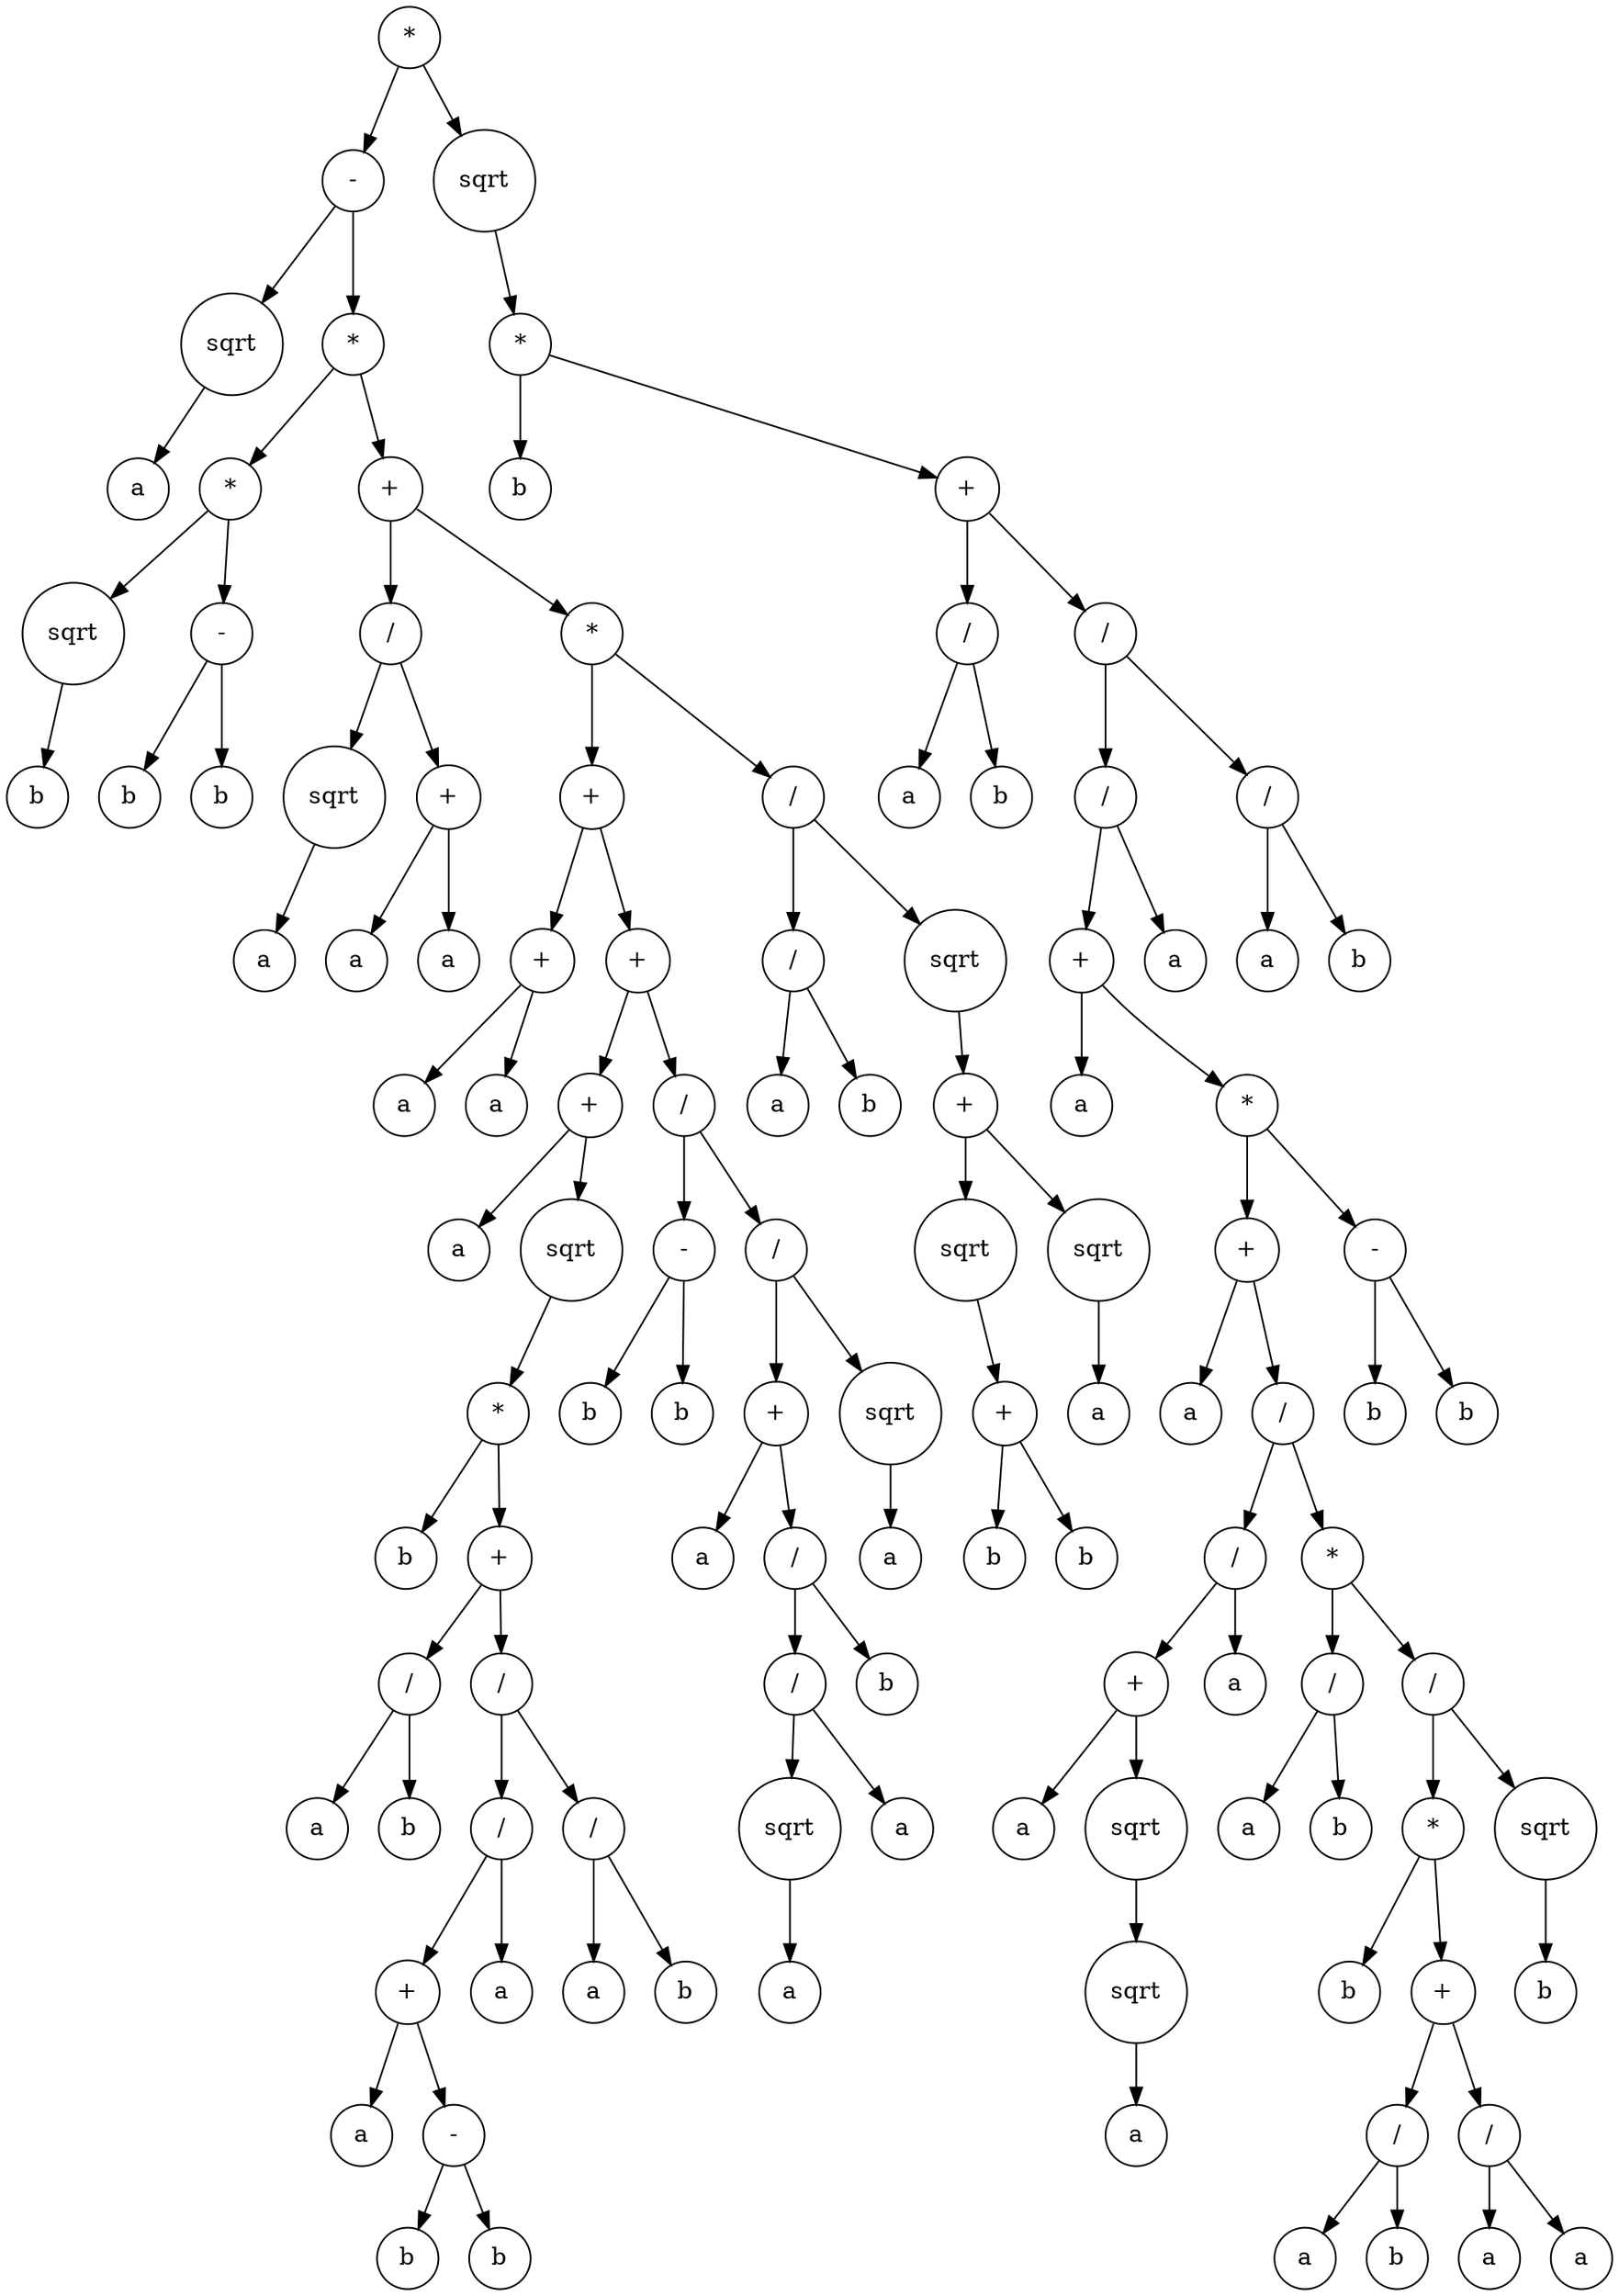 digraph g {
graph [ordering=out];
node [shape=circle];
n[label = "*"];
n0[label = "-"];
n00[label = "sqrt"];
n000[label = "a"];
n00 -> n000;
n0 -> n00;
n01[label = "*"];
n010[label = "*"];
n0100[label = "sqrt"];
n01000[label = "b"];
n0100 -> n01000;
n010 -> n0100;
n0101[label = "-"];
n01010[label = "b"];
n0101 -> n01010;
n01011[label = "b"];
n0101 -> n01011;
n010 -> n0101;
n01 -> n010;
n011[label = "+"];
n0110[label = "/"];
n01100[label = "sqrt"];
n011000[label = "a"];
n01100 -> n011000;
n0110 -> n01100;
n01101[label = "+"];
n011010[label = "a"];
n01101 -> n011010;
n011011[label = "a"];
n01101 -> n011011;
n0110 -> n01101;
n011 -> n0110;
n0111[label = "*"];
n01110[label = "+"];
n011100[label = "+"];
n0111000[label = "a"];
n011100 -> n0111000;
n0111001[label = "a"];
n011100 -> n0111001;
n01110 -> n011100;
n011101[label = "+"];
n0111010[label = "+"];
n01110100[label = "a"];
n0111010 -> n01110100;
n01110101[label = "sqrt"];
n011101010[label = "*"];
n0111010100[label = "b"];
n011101010 -> n0111010100;
n0111010101[label = "+"];
n01110101010[label = "/"];
n011101010100[label = "a"];
n01110101010 -> n011101010100;
n011101010101[label = "b"];
n01110101010 -> n011101010101;
n0111010101 -> n01110101010;
n01110101011[label = "/"];
n011101010110[label = "/"];
n0111010101100[label = "+"];
n01110101011000[label = "a"];
n0111010101100 -> n01110101011000;
n01110101011001[label = "-"];
n011101010110010[label = "b"];
n01110101011001 -> n011101010110010;
n011101010110011[label = "b"];
n01110101011001 -> n011101010110011;
n0111010101100 -> n01110101011001;
n011101010110 -> n0111010101100;
n0111010101101[label = "a"];
n011101010110 -> n0111010101101;
n01110101011 -> n011101010110;
n011101010111[label = "/"];
n0111010101110[label = "a"];
n011101010111 -> n0111010101110;
n0111010101111[label = "b"];
n011101010111 -> n0111010101111;
n01110101011 -> n011101010111;
n0111010101 -> n01110101011;
n011101010 -> n0111010101;
n01110101 -> n011101010;
n0111010 -> n01110101;
n011101 -> n0111010;
n0111011[label = "/"];
n01110110[label = "-"];
n011101100[label = "b"];
n01110110 -> n011101100;
n011101101[label = "b"];
n01110110 -> n011101101;
n0111011 -> n01110110;
n01110111[label = "/"];
n011101110[label = "+"];
n0111011100[label = "a"];
n011101110 -> n0111011100;
n0111011101[label = "/"];
n01110111010[label = "/"];
n011101110100[label = "sqrt"];
n0111011101000[label = "a"];
n011101110100 -> n0111011101000;
n01110111010 -> n011101110100;
n011101110101[label = "a"];
n01110111010 -> n011101110101;
n0111011101 -> n01110111010;
n01110111011[label = "b"];
n0111011101 -> n01110111011;
n011101110 -> n0111011101;
n01110111 -> n011101110;
n011101111[label = "sqrt"];
n0111011110[label = "a"];
n011101111 -> n0111011110;
n01110111 -> n011101111;
n0111011 -> n01110111;
n011101 -> n0111011;
n01110 -> n011101;
n0111 -> n01110;
n01111[label = "/"];
n011110[label = "/"];
n0111100[label = "a"];
n011110 -> n0111100;
n0111101[label = "b"];
n011110 -> n0111101;
n01111 -> n011110;
n011111[label = "sqrt"];
n0111110[label = "+"];
n01111100[label = "sqrt"];
n011111000[label = "+"];
n0111110000[label = "b"];
n011111000 -> n0111110000;
n0111110001[label = "b"];
n011111000 -> n0111110001;
n01111100 -> n011111000;
n0111110 -> n01111100;
n01111101[label = "sqrt"];
n011111010[label = "a"];
n01111101 -> n011111010;
n0111110 -> n01111101;
n011111 -> n0111110;
n01111 -> n011111;
n0111 -> n01111;
n011 -> n0111;
n01 -> n011;
n0 -> n01;
n -> n0;
n1[label = "sqrt"];
n10[label = "*"];
n100[label = "b"];
n10 -> n100;
n101[label = "+"];
n1010[label = "/"];
n10100[label = "a"];
n1010 -> n10100;
n10101[label = "b"];
n1010 -> n10101;
n101 -> n1010;
n1011[label = "/"];
n10110[label = "/"];
n101100[label = "+"];
n1011000[label = "a"];
n101100 -> n1011000;
n1011001[label = "*"];
n10110010[label = "+"];
n101100100[label = "a"];
n10110010 -> n101100100;
n101100101[label = "/"];
n1011001010[label = "/"];
n10110010100[label = "+"];
n101100101000[label = "a"];
n10110010100 -> n101100101000;
n101100101001[label = "sqrt"];
n1011001010010[label = "sqrt"];
n10110010100100[label = "a"];
n1011001010010 -> n10110010100100;
n101100101001 -> n1011001010010;
n10110010100 -> n101100101001;
n1011001010 -> n10110010100;
n10110010101[label = "a"];
n1011001010 -> n10110010101;
n101100101 -> n1011001010;
n1011001011[label = "*"];
n10110010110[label = "/"];
n101100101100[label = "a"];
n10110010110 -> n101100101100;
n101100101101[label = "b"];
n10110010110 -> n101100101101;
n1011001011 -> n10110010110;
n10110010111[label = "/"];
n101100101110[label = "*"];
n1011001011100[label = "b"];
n101100101110 -> n1011001011100;
n1011001011101[label = "+"];
n10110010111010[label = "/"];
n101100101110100[label = "a"];
n10110010111010 -> n101100101110100;
n101100101110101[label = "b"];
n10110010111010 -> n101100101110101;
n1011001011101 -> n10110010111010;
n10110010111011[label = "/"];
n101100101110110[label = "a"];
n10110010111011 -> n101100101110110;
n101100101110111[label = "a"];
n10110010111011 -> n101100101110111;
n1011001011101 -> n10110010111011;
n101100101110 -> n1011001011101;
n10110010111 -> n101100101110;
n101100101111[label = "sqrt"];
n1011001011110[label = "b"];
n101100101111 -> n1011001011110;
n10110010111 -> n101100101111;
n1011001011 -> n10110010111;
n101100101 -> n1011001011;
n10110010 -> n101100101;
n1011001 -> n10110010;
n10110011[label = "-"];
n101100110[label = "b"];
n10110011 -> n101100110;
n101100111[label = "b"];
n10110011 -> n101100111;
n1011001 -> n10110011;
n101100 -> n1011001;
n10110 -> n101100;
n101101[label = "a"];
n10110 -> n101101;
n1011 -> n10110;
n10111[label = "/"];
n101110[label = "a"];
n10111 -> n101110;
n101111[label = "b"];
n10111 -> n101111;
n1011 -> n10111;
n101 -> n1011;
n10 -> n101;
n1 -> n10;
n -> n1;
}
